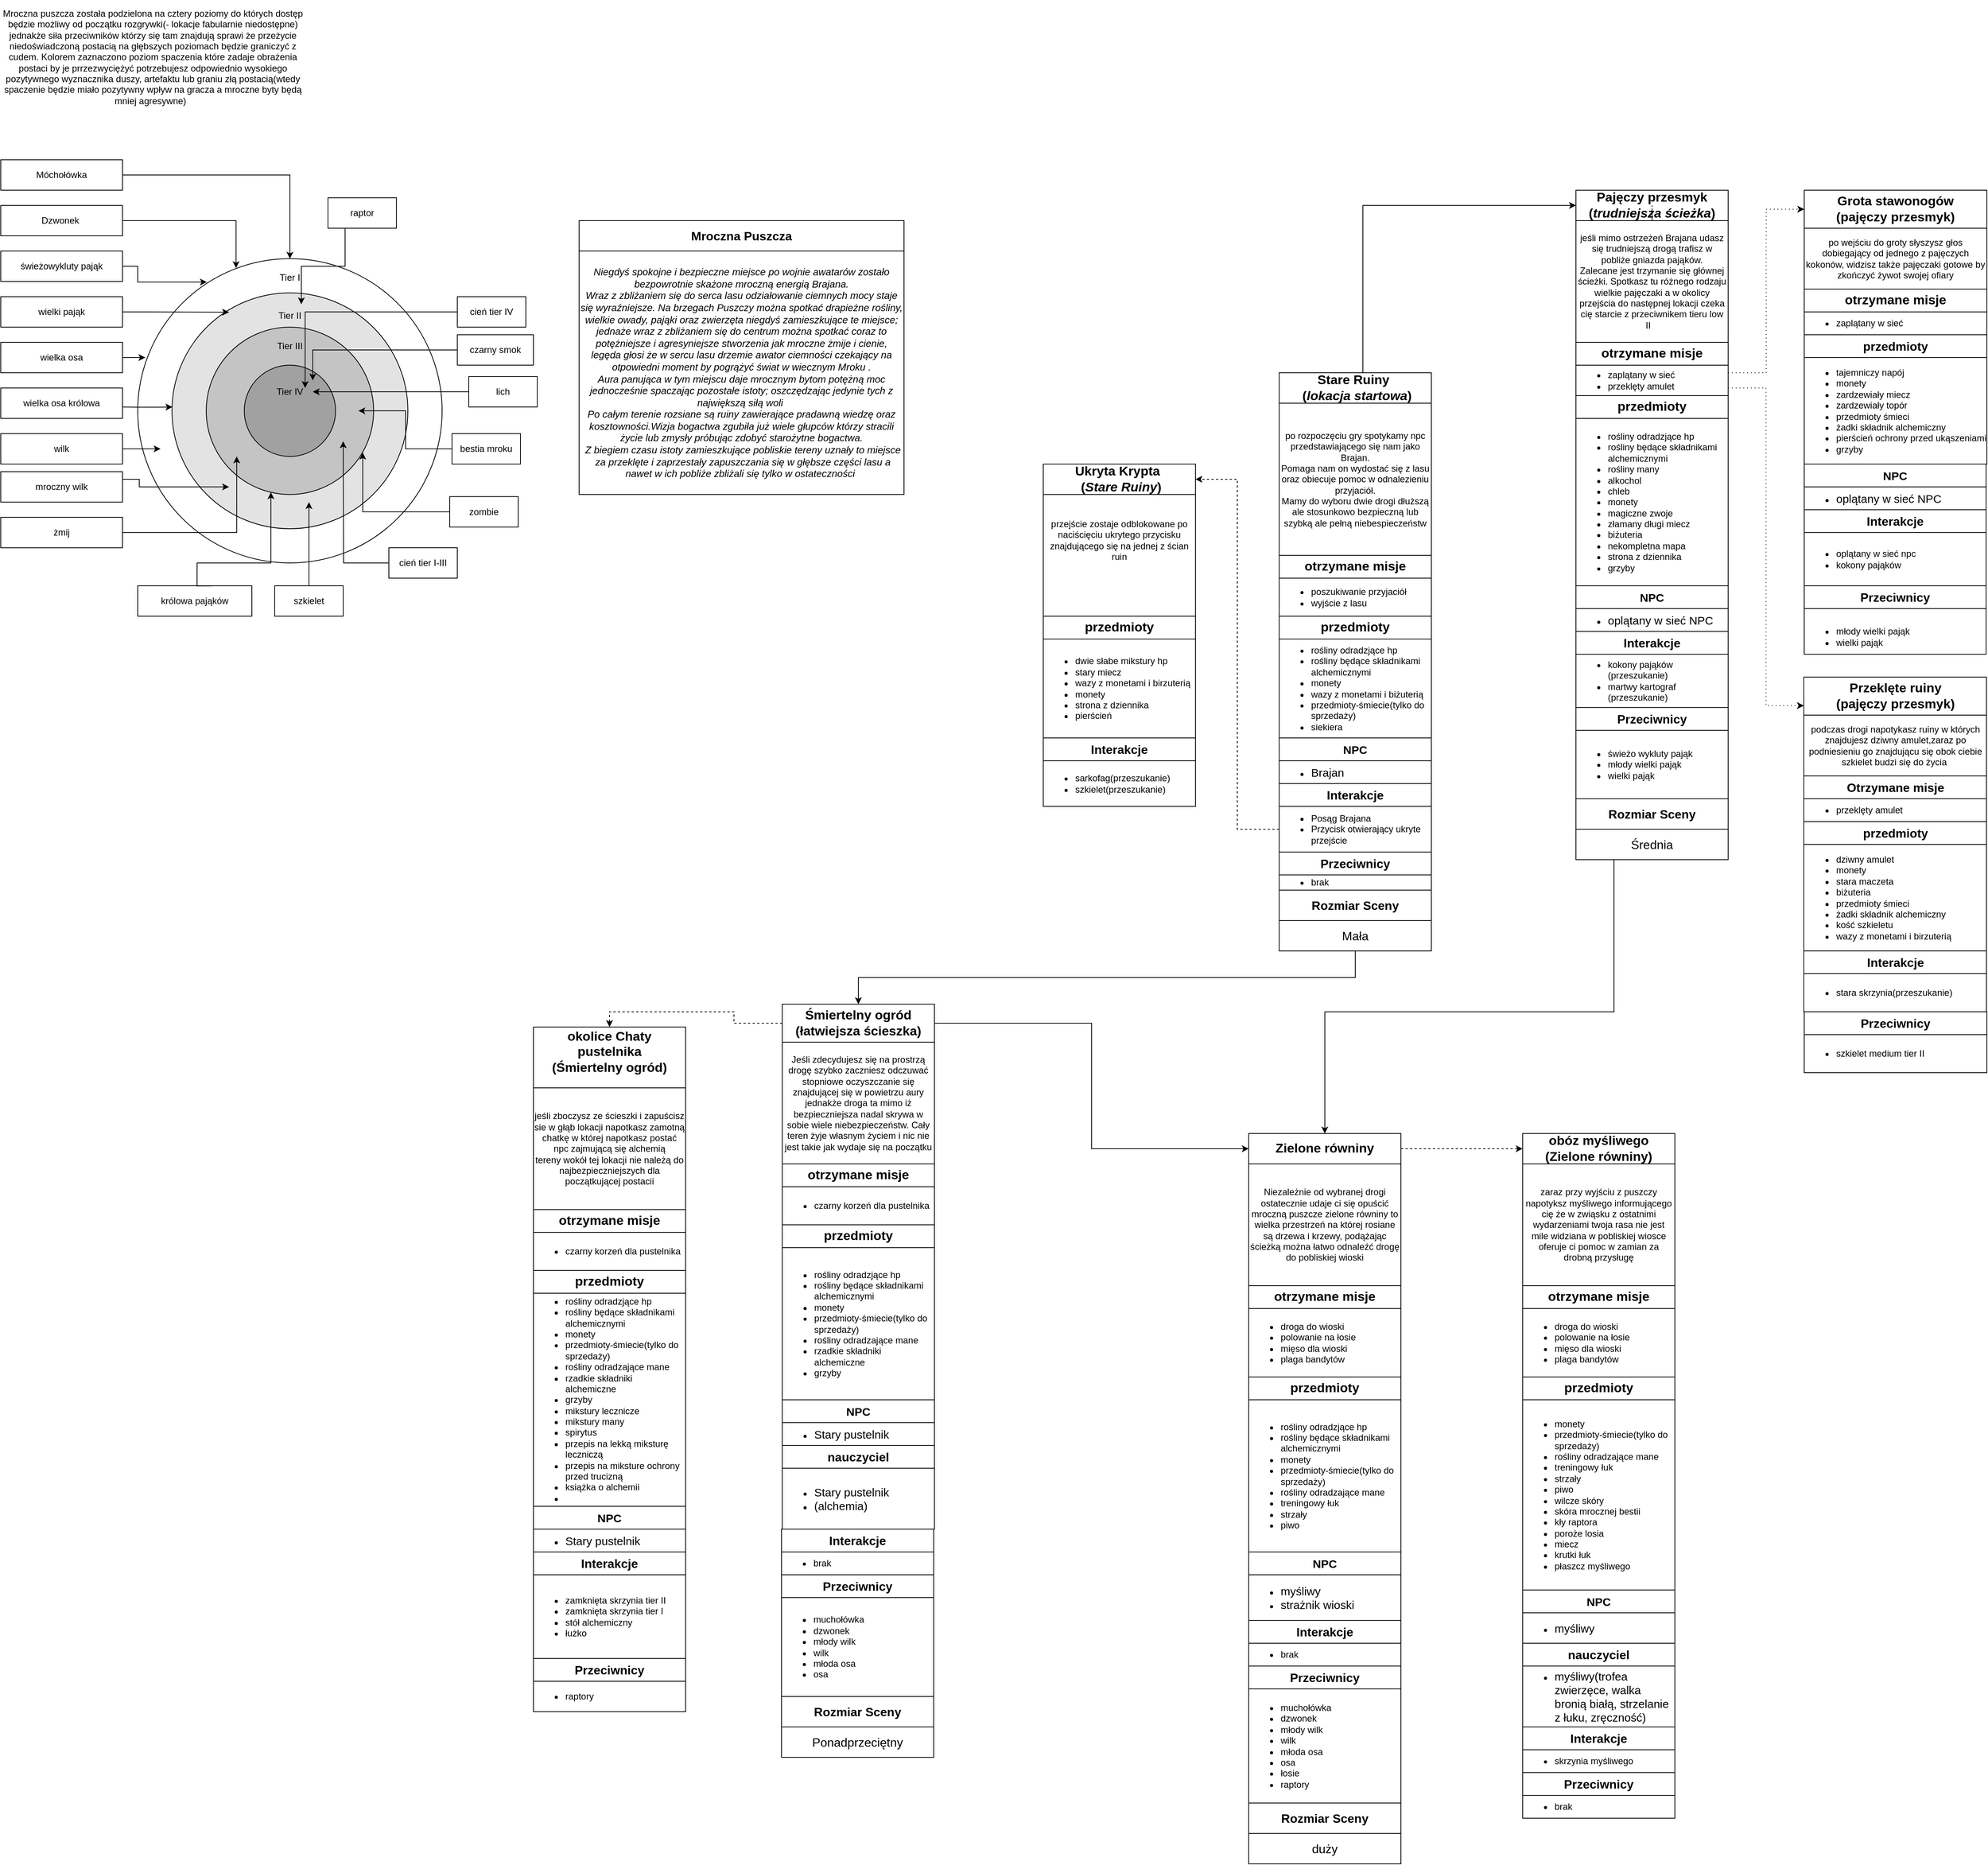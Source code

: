 <mxfile version="15.4.0" type="device"><diagram id="wtForFmU6HOIpfa2wHTG" name="Strona-1"><mxGraphModel dx="2678" dy="1761" grid="1" gridSize="10" guides="1" tooltips="1" connect="1" arrows="1" fold="1" page="1" pageScale="1" pageWidth="827" pageHeight="1169" math="0" shadow="0"><root><mxCell id="0"/><mxCell id="1" parent="0"/><mxCell id="1Y2yv9ZpPhpfIOSFCUQ5-1" value="po rozpoczęciu gry spotykamy npc przedstawiającego się nam jako Brajan.&lt;br&gt;Pomaga nam on wydostać się z lasu oraz obiecuje pomoc w odnalezieniu przyjaciół.&lt;br&gt;Mamy do wyboru dwie drogi dłuższą ale stosunkowo bezpieczną lub szybką ale pełną niebespieczeństw" style="whiteSpace=wrap;html=1;aspect=fixed;" parent="1" vertex="1"><mxGeometry x="240" y="160" width="200" height="200" as="geometry"/></mxCell><mxCell id="Aq0VnFQmvSJpx5lsTEI1-17" style="edgeStyle=orthogonalEdgeStyle;rounded=0;orthogonalLoop=1;jettySize=auto;html=1;exitX=1;exitY=0;exitDx=0;exitDy=0;entryX=0;entryY=0.5;entryDx=0;entryDy=0;" parent="1" source="1Y2yv9ZpPhpfIOSFCUQ5-5" target="Aq0VnFQmvSJpx5lsTEI1-1" edge="1"><mxGeometry relative="1" as="geometry"><Array as="points"><mxPoint x="350" y="120"/><mxPoint x="350" y="-100"/></Array></mxGeometry></mxCell><mxCell id="1Y2yv9ZpPhpfIOSFCUQ5-5" value="&lt;font style=&quot;font-size: 17px&quot;&gt;&lt;b&gt;&amp;nbsp;&lt;span style=&quot;white-space: pre&quot;&gt;&#9;&lt;/span&gt;Stare Ruiny&amp;nbsp; &amp;nbsp; &amp;nbsp; &amp;nbsp; &amp;nbsp; &amp;nbsp;(&lt;i&gt;lokacja startowa&lt;/i&gt;)&lt;/b&gt;&lt;/font&gt;" style="rounded=0;whiteSpace=wrap;html=1;" parent="1" vertex="1"><mxGeometry x="240" y="120" width="200" height="40" as="geometry"/></mxCell><mxCell id="1Y2yv9ZpPhpfIOSFCUQ5-7" value="&lt;font style=&quot;font-size: 17px&quot;&gt;&lt;b&gt;otrzymane misje&lt;/b&gt;&lt;/font&gt;" style="rounded=0;whiteSpace=wrap;html=1;" parent="1" vertex="1"><mxGeometry x="240" y="360" width="200" height="30" as="geometry"/></mxCell><mxCell id="1Y2yv9ZpPhpfIOSFCUQ5-8" value="&lt;ul&gt;&lt;li&gt;poszukiwanie przyjaciół&lt;/li&gt;&lt;li&gt;wyjście z lasu&lt;/li&gt;&lt;/ul&gt;" style="rounded=0;whiteSpace=wrap;html=1;align=left;" parent="1" vertex="1"><mxGeometry x="240" y="390" width="200" height="50" as="geometry"/></mxCell><mxCell id="1Y2yv9ZpPhpfIOSFCUQ5-10" value="&lt;b&gt;&lt;font style=&quot;font-size: 17px&quot;&gt;przedmioty&lt;/font&gt;&lt;/b&gt;" style="rounded=0;whiteSpace=wrap;html=1;" parent="1" vertex="1"><mxGeometry x="240" y="440" width="200" height="30" as="geometry"/></mxCell><mxCell id="1Y2yv9ZpPhpfIOSFCUQ5-11" value="&lt;ul&gt;&lt;li&gt;rośliny odradzjące hp&lt;/li&gt;&lt;li&gt;rośliny będące składnikami alchemicznymi&lt;/li&gt;&lt;li&gt;monety&lt;/li&gt;&lt;li&gt;wazy z monetami i biżuterią&lt;/li&gt;&lt;li&gt;przedmioty-śmiecie(tylko do sprzedaży)&lt;/li&gt;&lt;li&gt;siekiera&lt;/li&gt;&lt;/ul&gt;" style="rounded=0;whiteSpace=wrap;html=1;align=left;" parent="1" vertex="1"><mxGeometry x="240" y="470" width="200" height="130" as="geometry"/></mxCell><mxCell id="1Y2yv9ZpPhpfIOSFCUQ5-12" value="&lt;b&gt;&lt;font style=&quot;font-size: 15px&quot;&gt;NPC&lt;/font&gt;&lt;/b&gt;" style="rounded=0;whiteSpace=wrap;html=1;" parent="1" vertex="1"><mxGeometry x="240" y="600" width="200" height="30" as="geometry"/></mxCell><mxCell id="1Y2yv9ZpPhpfIOSFCUQ5-13" value="&lt;ul&gt;&lt;li&gt;&lt;font style=&quot;font-size: 15px&quot;&gt;Brajan&lt;/font&gt;&lt;/li&gt;&lt;/ul&gt;" style="rounded=0;whiteSpace=wrap;html=1;align=left;" parent="1" vertex="1"><mxGeometry x="240" y="630" width="200" height="30" as="geometry"/></mxCell><mxCell id="1Y2yv9ZpPhpfIOSFCUQ5-14" value="&lt;font style=&quot;font-size: 16px&quot;&gt;&lt;b&gt;Interakcje&lt;/b&gt;&lt;/font&gt;" style="rounded=0;whiteSpace=wrap;html=1;" parent="1" vertex="1"><mxGeometry x="240" y="660" width="200" height="30" as="geometry"/></mxCell><mxCell id="1Y2yv9ZpPhpfIOSFCUQ5-31" style="edgeStyle=orthogonalEdgeStyle;rounded=0;orthogonalLoop=1;jettySize=auto;html=1;exitX=0;exitY=0.5;exitDx=0;exitDy=0;entryX=1;entryY=0.5;entryDx=0;entryDy=0;dashed=1;" parent="1" source="1Y2yv9ZpPhpfIOSFCUQ5-15" target="1Y2yv9ZpPhpfIOSFCUQ5-19" edge="1"><mxGeometry relative="1" as="geometry"/></mxCell><mxCell id="1Y2yv9ZpPhpfIOSFCUQ5-15" value="&lt;ul&gt;&lt;li&gt;Posąg Brajana&lt;/li&gt;&lt;li&gt;Przycisk otwierający ukryte przejście&lt;/li&gt;&lt;/ul&gt;" style="rounded=0;whiteSpace=wrap;html=1;align=left;" parent="1" vertex="1"><mxGeometry x="240" y="690" width="200" height="60" as="geometry"/></mxCell><mxCell id="1Y2yv9ZpPhpfIOSFCUQ5-16" value="&lt;font style=&quot;font-size: 16px&quot;&gt;&lt;b&gt;Przeciwnicy&lt;/b&gt;&lt;/font&gt;" style="rounded=0;whiteSpace=wrap;html=1;" parent="1" vertex="1"><mxGeometry x="240" y="750" width="200" height="30" as="geometry"/></mxCell><mxCell id="1Y2yv9ZpPhpfIOSFCUQ5-17" value="&lt;ul&gt;&lt;li&gt;brak&lt;/li&gt;&lt;/ul&gt;" style="rounded=0;whiteSpace=wrap;html=1;align=left;" parent="1" vertex="1"><mxGeometry x="240" y="780" width="200" height="20" as="geometry"/></mxCell><mxCell id="1Y2yv9ZpPhpfIOSFCUQ5-18" value="przejście zostaje odblokowane po naciścięciu ukrytego przycisku znajdującego się na jednej z ścian ruin" style="whiteSpace=wrap;html=1;aspect=fixed;" parent="1" vertex="1"><mxGeometry x="-70" y="240" width="200" height="200" as="geometry"/></mxCell><mxCell id="1Y2yv9ZpPhpfIOSFCUQ5-19" value="&lt;font style=&quot;font-size: 17px&quot;&gt;&lt;b&gt;&amp;nbsp;&lt;span style=&quot;white-space: pre&quot;&gt;&#9;&lt;/span&gt;Ukryta Krypta&amp;nbsp; &amp;nbsp; &amp;nbsp; &amp;nbsp; &amp;nbsp; &amp;nbsp;(&lt;i&gt;Stare Ruiny&lt;/i&gt;)&lt;/b&gt;&lt;/font&gt;" style="rounded=0;whiteSpace=wrap;html=1;" parent="1" vertex="1"><mxGeometry x="-70" y="240" width="200" height="40" as="geometry"/></mxCell><mxCell id="1Y2yv9ZpPhpfIOSFCUQ5-22" value="&lt;b&gt;&lt;font style=&quot;font-size: 17px&quot;&gt;przedmioty&lt;/font&gt;&lt;/b&gt;" style="rounded=0;whiteSpace=wrap;html=1;" parent="1" vertex="1"><mxGeometry x="-70" y="440" width="200" height="30" as="geometry"/></mxCell><mxCell id="1Y2yv9ZpPhpfIOSFCUQ5-23" value="&lt;ul&gt;&lt;li&gt;dwie słabe mikstury hp&lt;/li&gt;&lt;li&gt;stary miecz&lt;/li&gt;&lt;li&gt;wazy z monetami i birzuterią&lt;/li&gt;&lt;li&gt;monety&lt;/li&gt;&lt;li&gt;strona z dziennika&amp;nbsp;&lt;/li&gt;&lt;li&gt;pierścień&lt;/li&gt;&lt;/ul&gt;" style="rounded=0;whiteSpace=wrap;html=1;align=left;" parent="1" vertex="1"><mxGeometry x="-70" y="470" width="200" height="130" as="geometry"/></mxCell><mxCell id="1Y2yv9ZpPhpfIOSFCUQ5-26" value="&lt;font style=&quot;font-size: 16px&quot;&gt;&lt;b&gt;Interakcje&lt;/b&gt;&lt;/font&gt;" style="rounded=0;whiteSpace=wrap;html=1;" parent="1" vertex="1"><mxGeometry x="-70" y="600" width="200" height="30" as="geometry"/></mxCell><mxCell id="1Y2yv9ZpPhpfIOSFCUQ5-27" value="&lt;ul&gt;&lt;li&gt;sarkofag(przeszukanie)&lt;/li&gt;&lt;li&gt;szkielet(przeszukanie)&lt;/li&gt;&lt;/ul&gt;" style="rounded=0;whiteSpace=wrap;html=1;align=left;" parent="1" vertex="1"><mxGeometry x="-70" y="630" width="200" height="60" as="geometry"/></mxCell><mxCell id="2x-Cs0MG2NEyUkOIcKK5-1" value="&lt;font style=&quot;font-size: 16px&quot;&gt;&lt;b&gt;Mroczna Puszcza&lt;/b&gt;&lt;/font&gt;" style="rounded=0;whiteSpace=wrap;html=1;" parent="1" vertex="1"><mxGeometry x="-680" y="-80" width="427" height="40" as="geometry"/></mxCell><mxCell id="2x-Cs0MG2NEyUkOIcKK5-2" value="&lt;i style=&quot;font-size: 13px&quot;&gt;Niegdyś spokojne i bezpieczne miejsce po wojnie awatarów zostało bezpowrotnie skażone mroczną energią Brajana.&lt;br&gt;Wraz z zbliżaniem się do serca lasu odziałowanie ciemnych mocy staje się wyraźniejsze. Na brzegach Puszczy można spotkać drapieżne rośliny, wielkie owady, pająki oraz zwierzęta niegdyś zamieszkujące te miejsce; jednaże wraz z zbliżaniem się do centrum można spotkać coraz to potężniejsze i agresyniejsze stworzenia jak mroczne żmije i cienie, legęda głosi że w sercu lasu drzemie awator ciemności czekający na otpowiedni moment by pogrążyć świat w wiecznym Mroku .&lt;br&gt;Aura panująca w tym miejscu daje mrocznym bytom potężną moc jednocześnie spaczając pozostałe istoty; oszczędzając jedynie tych z największą siłą woli&amp;nbsp;&lt;br&gt;Po całym terenie rozsiane są ruiny zawierające pradawną wiedzę oraz kosztowności.Wizja bogactwa zgubiła już wiele głupców którzy stracili życie lub zmysły próbując zdobyć starożytne bogactwa.&lt;br&gt;&amp;nbsp;Z biegiem czasu istoty zamieszkujące pobliskie tereny uznały to miejsce&lt;br&gt;&amp;nbsp;za przeklęte i zaprzestały zapuszczania się w głębsze części lasu a nawet w ich pobliże zbliżali się tylko w ostateczności&amp;nbsp;&lt;/i&gt;" style="rounded=0;whiteSpace=wrap;html=1;" parent="1" vertex="1"><mxGeometry x="-680" y="-40" width="427" height="320" as="geometry"/></mxCell><mxCell id="2x-Cs0MG2NEyUkOIcKK5-3" value="" style="ellipse;whiteSpace=wrap;html=1;aspect=fixed;" parent="1" vertex="1"><mxGeometry x="-1260" y="-30" width="400" height="400" as="geometry"/></mxCell><mxCell id="2x-Cs0MG2NEyUkOIcKK5-4" value="Tier I" style="text;html=1;strokeColor=none;fillColor=none;align=center;verticalAlign=middle;whiteSpace=wrap;rounded=0;" parent="1" vertex="1"><mxGeometry x="-1090" y="-20" width="60" height="30" as="geometry"/></mxCell><mxCell id="2x-Cs0MG2NEyUkOIcKK5-5" value="" style="ellipse;whiteSpace=wrap;html=1;aspect=fixed;fillColor=#E3E3E3;" parent="1" vertex="1"><mxGeometry x="-1215" y="15" width="310" height="310" as="geometry"/></mxCell><mxCell id="2x-Cs0MG2NEyUkOIcKK5-6" value="" style="ellipse;whiteSpace=wrap;html=1;aspect=fixed;fillColor=#C4C4C4;" parent="1" vertex="1"><mxGeometry x="-1170" y="60" width="220" height="220" as="geometry"/></mxCell><mxCell id="2x-Cs0MG2NEyUkOIcKK5-7" value="" style="ellipse;whiteSpace=wrap;html=1;aspect=fixed;fillColor=#A1A1A1;" parent="1" vertex="1"><mxGeometry x="-1120" y="110" width="120" height="120" as="geometry"/></mxCell><mxCell id="2x-Cs0MG2NEyUkOIcKK5-8" value="Tier II" style="text;html=1;strokeColor=none;fillColor=none;align=center;verticalAlign=middle;whiteSpace=wrap;rounded=0;" parent="1" vertex="1"><mxGeometry x="-1090" y="30" width="60" height="30" as="geometry"/></mxCell><mxCell id="2x-Cs0MG2NEyUkOIcKK5-9" value="Tier III" style="text;html=1;strokeColor=none;fillColor=none;align=center;verticalAlign=middle;whiteSpace=wrap;rounded=0;" parent="1" vertex="1"><mxGeometry x="-1090" y="70" width="60" height="30" as="geometry"/></mxCell><mxCell id="2x-Cs0MG2NEyUkOIcKK5-10" value="Tier IV" style="text;html=1;strokeColor=none;fillColor=none;align=center;verticalAlign=middle;whiteSpace=wrap;rounded=0;" parent="1" vertex="1"><mxGeometry x="-1090" y="130" width="60" height="30" as="geometry"/></mxCell><mxCell id="2x-Cs0MG2NEyUkOIcKK5-21" style="edgeStyle=orthogonalEdgeStyle;rounded=0;orthogonalLoop=1;jettySize=auto;html=1;exitX=1;exitY=0.5;exitDx=0;exitDy=0;entryX=0.5;entryY=0;entryDx=0;entryDy=0;" parent="1" source="2x-Cs0MG2NEyUkOIcKK5-12" target="2x-Cs0MG2NEyUkOIcKK5-3" edge="1"><mxGeometry relative="1" as="geometry"/></mxCell><mxCell id="2x-Cs0MG2NEyUkOIcKK5-12" value="Móchołówka" style="rounded=0;whiteSpace=wrap;html=1;" parent="1" vertex="1"><mxGeometry x="-1440" y="-160" width="160" height="40" as="geometry"/></mxCell><mxCell id="2x-Cs0MG2NEyUkOIcKK5-22" style="edgeStyle=orthogonalEdgeStyle;rounded=0;orthogonalLoop=1;jettySize=auto;html=1;exitX=1;exitY=0.5;exitDx=0;exitDy=0;entryX=0.323;entryY=0.031;entryDx=0;entryDy=0;entryPerimeter=0;" parent="1" source="2x-Cs0MG2NEyUkOIcKK5-13" target="2x-Cs0MG2NEyUkOIcKK5-3" edge="1"><mxGeometry relative="1" as="geometry"/></mxCell><mxCell id="2x-Cs0MG2NEyUkOIcKK5-13" value="Dzwonek&amp;nbsp;" style="rounded=0;whiteSpace=wrap;html=1;" parent="1" vertex="1"><mxGeometry x="-1440" y="-100" width="160" height="40" as="geometry"/></mxCell><mxCell id="2x-Cs0MG2NEyUkOIcKK5-23" style="edgeStyle=orthogonalEdgeStyle;rounded=0;orthogonalLoop=1;jettySize=auto;html=1;exitX=1;exitY=0.5;exitDx=0;exitDy=0;entryX=0.227;entryY=0.077;entryDx=0;entryDy=0;entryPerimeter=0;" parent="1" source="2x-Cs0MG2NEyUkOIcKK5-14" target="2x-Cs0MG2NEyUkOIcKK5-3" edge="1"><mxGeometry relative="1" as="geometry"/></mxCell><mxCell id="2x-Cs0MG2NEyUkOIcKK5-14" value="świeżowykluty pająk" style="rounded=0;whiteSpace=wrap;html=1;" parent="1" vertex="1"><mxGeometry x="-1440" y="-40" width="160" height="40" as="geometry"/></mxCell><mxCell id="2x-Cs0MG2NEyUkOIcKK5-25" style="edgeStyle=orthogonalEdgeStyle;rounded=0;orthogonalLoop=1;jettySize=auto;html=1;exitX=1;exitY=0.5;exitDx=0;exitDy=0;entryX=0.242;entryY=0.082;entryDx=0;entryDy=0;entryPerimeter=0;" parent="1" source="2x-Cs0MG2NEyUkOIcKK5-15" target="2x-Cs0MG2NEyUkOIcKK5-5" edge="1"><mxGeometry relative="1" as="geometry"/></mxCell><mxCell id="2x-Cs0MG2NEyUkOIcKK5-15" value="wielki pająk" style="rounded=0;whiteSpace=wrap;html=1;" parent="1" vertex="1"><mxGeometry x="-1440" y="20" width="160" height="40" as="geometry"/></mxCell><mxCell id="2x-Cs0MG2NEyUkOIcKK5-26" style="edgeStyle=orthogonalEdgeStyle;rounded=0;orthogonalLoop=1;jettySize=auto;html=1;exitX=1;exitY=0.5;exitDx=0;exitDy=0;entryX=0.025;entryY=0.326;entryDx=0;entryDy=0;entryPerimeter=0;" parent="1" source="2x-Cs0MG2NEyUkOIcKK5-16" target="2x-Cs0MG2NEyUkOIcKK5-3" edge="1"><mxGeometry relative="1" as="geometry"/></mxCell><mxCell id="2x-Cs0MG2NEyUkOIcKK5-16" value="wielka osa" style="rounded=0;whiteSpace=wrap;html=1;" parent="1" vertex="1"><mxGeometry x="-1440" y="80" width="160" height="40" as="geometry"/></mxCell><mxCell id="2x-Cs0MG2NEyUkOIcKK5-17" value="wielka osa królowa" style="rounded=0;whiteSpace=wrap;html=1;" parent="1" vertex="1"><mxGeometry x="-1440" y="140" width="160" height="40" as="geometry"/></mxCell><mxCell id="2x-Cs0MG2NEyUkOIcKK5-30" style="edgeStyle=orthogonalEdgeStyle;rounded=0;orthogonalLoop=1;jettySize=auto;html=1;entryX=0.075;entryY=0.625;entryDx=0;entryDy=0;entryPerimeter=0;" parent="1" source="2x-Cs0MG2NEyUkOIcKK5-18" target="2x-Cs0MG2NEyUkOIcKK5-3" edge="1"><mxGeometry relative="1" as="geometry"/></mxCell><mxCell id="2x-Cs0MG2NEyUkOIcKK5-18" value="wilk" style="rounded=0;whiteSpace=wrap;html=1;" parent="1" vertex="1"><mxGeometry x="-1440" y="200" width="160" height="40" as="geometry"/></mxCell><mxCell id="2x-Cs0MG2NEyUkOIcKK5-31" style="edgeStyle=orthogonalEdgeStyle;rounded=0;orthogonalLoop=1;jettySize=auto;html=1;" parent="1" source="2x-Cs0MG2NEyUkOIcKK5-19" edge="1"><mxGeometry relative="1" as="geometry"><mxPoint x="-1140" y="270" as="targetPoint"/><Array as="points"><mxPoint x="-1258" y="260"/><mxPoint x="-1258" y="270"/></Array></mxGeometry></mxCell><mxCell id="2x-Cs0MG2NEyUkOIcKK5-19" value="mroczny wilk" style="rounded=0;whiteSpace=wrap;html=1;" parent="1" vertex="1"><mxGeometry x="-1440" y="250" width="160" height="40" as="geometry"/></mxCell><mxCell id="2x-Cs0MG2NEyUkOIcKK5-32" style="edgeStyle=orthogonalEdgeStyle;rounded=0;orthogonalLoop=1;jettySize=auto;html=1;entryX=0.364;entryY=0.818;entryDx=0;entryDy=0;entryPerimeter=0;" parent="1" source="2x-Cs0MG2NEyUkOIcKK5-20" edge="1"><mxGeometry relative="1" as="geometry"><mxPoint x="-1129.92" y="230.0" as="targetPoint"/><Array as="points"><mxPoint x="-1130" y="330.04"/></Array></mxGeometry></mxCell><mxCell id="2x-Cs0MG2NEyUkOIcKK5-20" value="żmij" style="rounded=0;whiteSpace=wrap;html=1;" parent="1" vertex="1"><mxGeometry x="-1440" y="310.04" width="160" height="40" as="geometry"/></mxCell><mxCell id="2x-Cs0MG2NEyUkOIcKK5-29" value="" style="curved=1;endArrow=classic;html=1;rounded=0;edgeStyle=orthogonalEdgeStyle;entryX=0.002;entryY=0.484;entryDx=0;entryDy=0;entryPerimeter=0;" parent="1" target="2x-Cs0MG2NEyUkOIcKK5-5" edge="1"><mxGeometry width="50" height="50" relative="1" as="geometry"><mxPoint x="-1280" y="165" as="sourcePoint"/><mxPoint x="-1220" y="165" as="targetPoint"/><Array as="points"/></mxGeometry></mxCell><mxCell id="2x-Cs0MG2NEyUkOIcKK5-33" value="Mroczna puszcza została podzielona na cztery poziomy do których dostęp będzie możliwy od początku rozgrywki(- lokacje fabularnie niedostępne) jednakże siła przeciwników którzy się tam znajdują sprawi że przeżycie niedoświadczoną postacią na głębszych poziomach będzie graniczyć z cudem. Kolorem zaznaczono poziom spaczenia które zadaje obrażenia postaci by je prrzezwyciężyć potrzebujesz odpowiednio wysokiego pozytywnego wyznacznika duszy, artefaktu lub graniu złą postacią(wtedy spaczenie będzie miało pozytywny wpływ na gracza a mroczne byty będą mniej agresywne)&amp;nbsp;&amp;nbsp;" style="text;html=1;strokeColor=none;fillColor=none;align=center;verticalAlign=middle;whiteSpace=wrap;rounded=0;" parent="1" vertex="1"><mxGeometry x="-1440" y="-370" width="400" height="150" as="geometry"/></mxCell><mxCell id="2x-Cs0MG2NEyUkOIcKK5-34" value="królowa pająków" style="rounded=0;whiteSpace=wrap;html=1;" parent="1" vertex="1"><mxGeometry x="-1260" y="400" width="150" height="40" as="geometry"/></mxCell><mxCell id="2x-Cs0MG2NEyUkOIcKK5-40" value="" style="endArrow=classic;html=1;rounded=0;edgeStyle=orthogonalEdgeStyle;exitX=0.653;exitY=0.004;exitDx=0;exitDy=0;exitPerimeter=0;" parent="1" source="2x-Cs0MG2NEyUkOIcKK5-34" target="2x-Cs0MG2NEyUkOIcKK5-6" edge="1"><mxGeometry width="50" height="50" relative="1" as="geometry"><mxPoint x="-1135" y="340" as="sourcePoint"/><mxPoint x="-1085" y="290" as="targetPoint"/><Array as="points"><mxPoint x="-1182" y="370"/><mxPoint x="-1085" y="370"/></Array></mxGeometry></mxCell><mxCell id="2x-Cs0MG2NEyUkOIcKK5-42" style="edgeStyle=orthogonalEdgeStyle;rounded=0;orthogonalLoop=1;jettySize=auto;html=1;" parent="1" source="2x-Cs0MG2NEyUkOIcKK5-41" edge="1"><mxGeometry relative="1" as="geometry"><mxPoint x="-1035" y="290" as="targetPoint"/><Array as="points"><mxPoint x="-1035" y="310"/><mxPoint x="-1035" y="310"/></Array></mxGeometry></mxCell><mxCell id="2x-Cs0MG2NEyUkOIcKK5-41" value="szkielet" style="rounded=0;whiteSpace=wrap;html=1;" parent="1" vertex="1"><mxGeometry x="-1080" y="400" width="90" height="40" as="geometry"/></mxCell><mxCell id="2x-Cs0MG2NEyUkOIcKK5-48" style="edgeStyle=orthogonalEdgeStyle;rounded=0;orthogonalLoop=1;jettySize=auto;html=1;entryX=0.935;entryY=0.75;entryDx=0;entryDy=0;entryPerimeter=0;" parent="1" source="2x-Cs0MG2NEyUkOIcKK5-44" target="2x-Cs0MG2NEyUkOIcKK5-6" edge="1"><mxGeometry relative="1" as="geometry"/></mxCell><mxCell id="2x-Cs0MG2NEyUkOIcKK5-44" value="zombie" style="rounded=0;whiteSpace=wrap;html=1;" parent="1" vertex="1"><mxGeometry x="-850" y="282.77" width="90" height="40" as="geometry"/></mxCell><mxCell id="2x-Cs0MG2NEyUkOIcKK5-47" style="edgeStyle=orthogonalEdgeStyle;rounded=0;orthogonalLoop=1;jettySize=auto;html=1;" parent="1" source="2x-Cs0MG2NEyUkOIcKK5-46" edge="1"><mxGeometry relative="1" as="geometry"><mxPoint x="-990" y="210" as="targetPoint"/></mxGeometry></mxCell><mxCell id="2x-Cs0MG2NEyUkOIcKK5-46" value="cień tier I-III" style="rounded=0;whiteSpace=wrap;html=1;" parent="1" vertex="1"><mxGeometry x="-930" y="350" width="90" height="40" as="geometry"/></mxCell><mxCell id="2x-Cs0MG2NEyUkOIcKK5-50" style="edgeStyle=orthogonalEdgeStyle;rounded=0;orthogonalLoop=1;jettySize=auto;html=1;" parent="1" source="2x-Cs0MG2NEyUkOIcKK5-49" edge="1"><mxGeometry relative="1" as="geometry"><mxPoint x="-970.0" y="170.034" as="targetPoint"/><Array as="points"><mxPoint x="-908" y="220"/><mxPoint x="-908" y="170"/></Array></mxGeometry></mxCell><mxCell id="2x-Cs0MG2NEyUkOIcKK5-49" value="bestia mroku" style="rounded=0;whiteSpace=wrap;html=1;" parent="1" vertex="1"><mxGeometry x="-847" y="200" width="90" height="40" as="geometry"/></mxCell><mxCell id="2x-Cs0MG2NEyUkOIcKK5-52" style="edgeStyle=orthogonalEdgeStyle;rounded=0;orthogonalLoop=1;jettySize=auto;html=1;" parent="1" source="2x-Cs0MG2NEyUkOIcKK5-51" target="2x-Cs0MG2NEyUkOIcKK5-10" edge="1"><mxGeometry relative="1" as="geometry"/></mxCell><mxCell id="2x-Cs0MG2NEyUkOIcKK5-51" value="lich" style="rounded=0;whiteSpace=wrap;html=1;" parent="1" vertex="1"><mxGeometry x="-825" y="125" width="90" height="40" as="geometry"/></mxCell><mxCell id="2x-Cs0MG2NEyUkOIcKK5-54" style="edgeStyle=orthogonalEdgeStyle;rounded=0;orthogonalLoop=1;jettySize=auto;html=1;entryX=1;entryY=0;entryDx=0;entryDy=0;" parent="1" source="2x-Cs0MG2NEyUkOIcKK5-53" target="2x-Cs0MG2NEyUkOIcKK5-10" edge="1"><mxGeometry relative="1" as="geometry"/></mxCell><mxCell id="2x-Cs0MG2NEyUkOIcKK5-53" value="czarny smok" style="rounded=0;whiteSpace=wrap;html=1;" parent="1" vertex="1"><mxGeometry x="-840" y="70" width="100" height="40" as="geometry"/></mxCell><mxCell id="2x-Cs0MG2NEyUkOIcKK5-56" style="edgeStyle=orthogonalEdgeStyle;rounded=0;orthogonalLoop=1;jettySize=auto;html=1;entryX=0.833;entryY=0.333;entryDx=0;entryDy=0;entryPerimeter=0;" parent="1" source="2x-Cs0MG2NEyUkOIcKK5-55" target="2x-Cs0MG2NEyUkOIcKK5-10" edge="1"><mxGeometry relative="1" as="geometry"><Array as="points"><mxPoint x="-1040" y="40"/></Array></mxGeometry></mxCell><mxCell id="2x-Cs0MG2NEyUkOIcKK5-55" value="cień tier IV" style="rounded=0;whiteSpace=wrap;html=1;" parent="1" vertex="1"><mxGeometry x="-840" y="20" width="90" height="40" as="geometry"/></mxCell><mxCell id="2x-Cs0MG2NEyUkOIcKK5-58" style="edgeStyle=orthogonalEdgeStyle;rounded=0;orthogonalLoop=1;jettySize=auto;html=1;exitX=0.25;exitY=1;exitDx=0;exitDy=0;entryX=0.75;entryY=0;entryDx=0;entryDy=0;" parent="1" source="2x-Cs0MG2NEyUkOIcKK5-57" target="2x-Cs0MG2NEyUkOIcKK5-8" edge="1"><mxGeometry relative="1" as="geometry"/></mxCell><mxCell id="2x-Cs0MG2NEyUkOIcKK5-57" value="raptor" style="rounded=0;whiteSpace=wrap;html=1;" parent="1" vertex="1"><mxGeometry x="-1010" y="-110" width="90" height="40" as="geometry"/></mxCell><mxCell id="Aq0VnFQmvSJpx5lsTEI1-1" value="&lt;div&gt;&lt;b style=&quot;font-size: 17px&quot;&gt;Pajęczy przesmyk&lt;/b&gt;&lt;/div&gt;&lt;font style=&quot;font-size: 17px&quot;&gt;&lt;div&gt;&lt;b&gt;(&lt;i&gt;trudniejsza ścieżka&lt;/i&gt;)&lt;/b&gt;&lt;/div&gt;&lt;/font&gt;" style="rounded=0;whiteSpace=wrap;html=1;align=center;" parent="1" vertex="1"><mxGeometry x="630" y="-119.96" width="200" height="40" as="geometry"/></mxCell><mxCell id="Aq0VnFQmvSJpx5lsTEI1-81" value="" style="edgeStyle=orthogonalEdgeStyle;rounded=0;orthogonalLoop=1;jettySize=auto;html=1;dashed=1;" parent="1" source="Aq0VnFQmvSJpx5lsTEI1-2" target="Aq0VnFQmvSJpx5lsTEI1-1" edge="1"><mxGeometry relative="1" as="geometry"/></mxCell><mxCell id="Aq0VnFQmvSJpx5lsTEI1-2" value="jeśli mimo ostrzeżeń Brajana udasz się trudniejszą drogą trafisz w pobliże gniazda pająków.&lt;br&gt;Zalecane jest trzymanie się głównej ścieżki. Spotkasz tu różnego rodzaju wielkie pajęczaki a w okolicy przejścia do następnej lokacji czeka cię starcie z przeciwnikem tieru low II&amp;nbsp; &amp;nbsp;" style="rounded=0;whiteSpace=wrap;html=1;" parent="1" vertex="1"><mxGeometry x="630" y="-79.96" width="200" height="160" as="geometry"/></mxCell><mxCell id="Aq0VnFQmvSJpx5lsTEI1-3" value="&lt;b&gt;&lt;font style=&quot;font-size: 16px&quot;&gt;Rozmiar Sceny&lt;/font&gt;&lt;/b&gt;" style="rounded=0;whiteSpace=wrap;html=1;" parent="1" vertex="1"><mxGeometry x="240" y="800" width="200" height="40" as="geometry"/></mxCell><mxCell id="Aq0VnFQmvSJpx5lsTEI1-62" style="edgeStyle=orthogonalEdgeStyle;rounded=0;orthogonalLoop=1;jettySize=auto;html=1;exitX=0.5;exitY=1;exitDx=0;exitDy=0;entryX=0.5;entryY=0;entryDx=0;entryDy=0;" parent="1" source="Aq0VnFQmvSJpx5lsTEI1-4" target="Aq0VnFQmvSJpx5lsTEI1-48" edge="1"><mxGeometry relative="1" as="geometry"/></mxCell><mxCell id="Aq0VnFQmvSJpx5lsTEI1-4" value="&lt;font style=&quot;font-size: 16px&quot;&gt;Mała&lt;/font&gt;" style="rounded=0;whiteSpace=wrap;html=1;" parent="1" vertex="1"><mxGeometry x="240" y="840" width="200" height="40" as="geometry"/></mxCell><mxCell id="Aq0VnFQmvSJpx5lsTEI1-45" style="edgeStyle=orthogonalEdgeStyle;rounded=0;orthogonalLoop=1;jettySize=auto;html=1;exitX=1;exitY=0.25;exitDx=0;exitDy=0;entryX=0;entryY=0.5;entryDx=0;entryDy=0;dashed=1;dashPattern=1 4;" parent="1" source="Aq0VnFQmvSJpx5lsTEI1-5" target="Aq0VnFQmvSJpx5lsTEI1-30" edge="1"><mxGeometry relative="1" as="geometry"/></mxCell><mxCell id="Aq0VnFQmvSJpx5lsTEI1-47" style="edgeStyle=orthogonalEdgeStyle;rounded=0;orthogonalLoop=1;jettySize=auto;html=1;exitX=1;exitY=0.75;exitDx=0;exitDy=0;entryX=0;entryY=0.75;entryDx=0;entryDy=0;dashed=1;dashPattern=1 4;" parent="1" source="Aq0VnFQmvSJpx5lsTEI1-5" target="Aq0VnFQmvSJpx5lsTEI1-18" edge="1"><mxGeometry relative="1" as="geometry"/></mxCell><mxCell id="Aq0VnFQmvSJpx5lsTEI1-5" value="&lt;ul&gt;&lt;li&gt;zaplątany w sieć&lt;/li&gt;&lt;li&gt;przeklęty amulet&lt;/li&gt;&lt;/ul&gt;" style="rounded=0;whiteSpace=wrap;html=1;align=left;" parent="1" vertex="1"><mxGeometry x="630" y="110.04" width="200" height="40" as="geometry"/></mxCell><mxCell id="Aq0VnFQmvSJpx5lsTEI1-6" value="&lt;font style=&quot;font-size: 17px&quot;&gt;&lt;b&gt;otrzymane misje&lt;/b&gt;&lt;/font&gt;" style="rounded=0;whiteSpace=wrap;html=1;" parent="1" vertex="1"><mxGeometry x="630" y="80.04" width="200" height="30" as="geometry"/></mxCell><mxCell id="Aq0VnFQmvSJpx5lsTEI1-7" value="&lt;b&gt;&lt;font style=&quot;font-size: 17px&quot;&gt;przedmioty&lt;/font&gt;&lt;/b&gt;" style="rounded=0;whiteSpace=wrap;html=1;" parent="1" vertex="1"><mxGeometry x="630" y="150.04" width="200" height="30" as="geometry"/></mxCell><mxCell id="Aq0VnFQmvSJpx5lsTEI1-8" value="&lt;ul&gt;&lt;li&gt;rośliny odradzjące hp&lt;/li&gt;&lt;li&gt;rośliny będące składnikami alchemicznymi&lt;/li&gt;&lt;li&gt;rośliny many&lt;/li&gt;&lt;li&gt;alkochol&lt;/li&gt;&lt;li&gt;chleb&lt;/li&gt;&lt;li&gt;monety&lt;/li&gt;&lt;li&gt;magiczne zwoje&lt;/li&gt;&lt;li&gt;złamany długi miecz&lt;/li&gt;&lt;li&gt;biżuteria&lt;/li&gt;&lt;li&gt;nekompletna mapa&amp;nbsp;&lt;/li&gt;&lt;li&gt;strona z dziennika&lt;/li&gt;&lt;li&gt;grzyby&lt;/li&gt;&lt;/ul&gt;" style="rounded=0;whiteSpace=wrap;html=1;align=left;" parent="1" vertex="1"><mxGeometry x="630" y="180.04" width="200" height="219.96" as="geometry"/></mxCell><mxCell id="Aq0VnFQmvSJpx5lsTEI1-9" value="&lt;b&gt;&lt;font style=&quot;font-size: 15px&quot;&gt;NPC&lt;/font&gt;&lt;/b&gt;" style="rounded=0;whiteSpace=wrap;html=1;" parent="1" vertex="1"><mxGeometry x="630" y="400" width="200" height="30" as="geometry"/></mxCell><mxCell id="Aq0VnFQmvSJpx5lsTEI1-10" value="&lt;ul&gt;&lt;li&gt;&lt;font style=&quot;font-size: 15px&quot;&gt;oplątany w sieć NPC&lt;/font&gt;&lt;/li&gt;&lt;/ul&gt;" style="rounded=0;whiteSpace=wrap;html=1;align=left;" parent="1" vertex="1"><mxGeometry x="630" y="430" width="200" height="30" as="geometry"/></mxCell><mxCell id="Aq0VnFQmvSJpx5lsTEI1-11" value="&lt;font style=&quot;font-size: 16px&quot;&gt;&lt;b&gt;Interakcje&lt;/b&gt;&lt;/font&gt;" style="rounded=0;whiteSpace=wrap;html=1;" parent="1" vertex="1"><mxGeometry x="630" y="460" width="200" height="30" as="geometry"/></mxCell><mxCell id="Aq0VnFQmvSJpx5lsTEI1-12" value="&lt;ul&gt;&lt;li&gt;kokony pająków (przeszukanie)&lt;/li&gt;&lt;li&gt;martwy kartograf (przeszukanie)&lt;/li&gt;&lt;/ul&gt;" style="rounded=0;whiteSpace=wrap;html=1;align=left;" parent="1" vertex="1"><mxGeometry x="630" y="490" width="200" height="70" as="geometry"/></mxCell><mxCell id="Aq0VnFQmvSJpx5lsTEI1-13" value="&lt;font style=&quot;font-size: 16px&quot;&gt;&lt;b&gt;Przeciwnicy&lt;/b&gt;&lt;/font&gt;" style="rounded=0;whiteSpace=wrap;html=1;" parent="1" vertex="1"><mxGeometry x="630" y="560" width="200" height="30" as="geometry"/></mxCell><mxCell id="Aq0VnFQmvSJpx5lsTEI1-14" value="&lt;ul&gt;&lt;li&gt;świeżo wykluty pająk&lt;/li&gt;&lt;li&gt;młody wielki pająk&lt;/li&gt;&lt;li&gt;wielki pająk&lt;/li&gt;&lt;/ul&gt;" style="rounded=0;whiteSpace=wrap;html=1;align=left;" parent="1" vertex="1"><mxGeometry x="630" y="590" width="200" height="90" as="geometry"/></mxCell><mxCell id="Aq0VnFQmvSJpx5lsTEI1-15" value="&lt;b&gt;&lt;font style=&quot;font-size: 16px&quot;&gt;Rozmiar Sceny&lt;/font&gt;&lt;/b&gt;" style="rounded=0;whiteSpace=wrap;html=1;" parent="1" vertex="1"><mxGeometry x="630" y="680" width="200" height="40" as="geometry"/></mxCell><mxCell id="Aq0VnFQmvSJpx5lsTEI1-109" style="edgeStyle=orthogonalEdgeStyle;rounded=0;orthogonalLoop=1;jettySize=auto;html=1;exitX=0.25;exitY=1;exitDx=0;exitDy=0;entryX=0.5;entryY=0;entryDx=0;entryDy=0;" parent="1" source="Aq0VnFQmvSJpx5lsTEI1-16" target="Aq0VnFQmvSJpx5lsTEI1-82" edge="1"><mxGeometry relative="1" as="geometry"><Array as="points"><mxPoint x="680" y="960"/><mxPoint x="300" y="960"/></Array></mxGeometry></mxCell><mxCell id="Aq0VnFQmvSJpx5lsTEI1-16" value="&lt;font style=&quot;font-size: 16px&quot;&gt;Średnia&lt;/font&gt;" style="rounded=0;whiteSpace=wrap;html=1;" parent="1" vertex="1"><mxGeometry x="630" y="720" width="200" height="40" as="geometry"/></mxCell><mxCell id="Aq0VnFQmvSJpx5lsTEI1-18" value="&lt;font size=&quot;1&quot;&gt;&lt;b style=&quot;font-size: 17px&quot;&gt;Przeklęte ruiny&lt;br&gt;(pajęczy przesmyk)&lt;br&gt;&lt;/b&gt;&lt;/font&gt;" style="rounded=0;whiteSpace=wrap;html=1;" parent="1" vertex="1"><mxGeometry x="929.5" y="520" width="240" height="50.04" as="geometry"/></mxCell><mxCell id="Aq0VnFQmvSJpx5lsTEI1-19" value="podczas drogi napotykasz ruiny w których znajdujesz dziwny amulet,zaraz po podniesieniu go znajdującu się obok ciebie szkielet budzi się do życia&amp;nbsp;" style="rounded=0;whiteSpace=wrap;html=1;" parent="1" vertex="1"><mxGeometry x="929.5" y="570.04" width="240" height="79.96" as="geometry"/></mxCell><mxCell id="Aq0VnFQmvSJpx5lsTEI1-20" value="&lt;font style=&quot;font-size: 16px&quot;&gt;&lt;b&gt;Otrzymane misje&lt;/b&gt;&lt;/font&gt;" style="rounded=0;whiteSpace=wrap;html=1;" parent="1" vertex="1"><mxGeometry x="929.5" y="649.96" width="240" height="30" as="geometry"/></mxCell><mxCell id="Aq0VnFQmvSJpx5lsTEI1-21" value="&lt;ul&gt;&lt;li&gt;przeklęty amulet&lt;/li&gt;&lt;/ul&gt;" style="rounded=0;whiteSpace=wrap;html=1;align=left;" parent="1" vertex="1"><mxGeometry x="929.5" y="679.96" width="240" height="30" as="geometry"/></mxCell><mxCell id="Aq0VnFQmvSJpx5lsTEI1-22" value="&lt;font style=&quot;font-size: 16px&quot;&gt;&lt;b&gt;przedmioty&lt;/b&gt;&lt;/font&gt;" style="rounded=0;whiteSpace=wrap;html=1;" parent="1" vertex="1"><mxGeometry x="929.5" y="709.96" width="240" height="30" as="geometry"/></mxCell><mxCell id="Aq0VnFQmvSJpx5lsTEI1-23" value="&lt;ul&gt;&lt;li&gt;&lt;font size=&quot;1&quot;&gt;&lt;span style=&quot;font-size: 12px&quot;&gt;dziwny amulet&lt;/span&gt;&lt;/font&gt;&lt;/li&gt;&lt;li&gt;&lt;font size=&quot;1&quot;&gt;&lt;span style=&quot;font-size: 12px&quot;&gt;monety&lt;/span&gt;&lt;/font&gt;&lt;/li&gt;&lt;li&gt;&lt;font size=&quot;1&quot;&gt;&lt;span style=&quot;font-size: 12px&quot;&gt;stara maczeta&lt;/span&gt;&lt;/font&gt;&lt;/li&gt;&lt;li&gt;&lt;font size=&quot;1&quot;&gt;&lt;span style=&quot;font-size: 12px&quot;&gt;biżuteria&lt;/span&gt;&lt;/font&gt;&lt;/li&gt;&lt;li&gt;&lt;font size=&quot;1&quot;&gt;&lt;span style=&quot;font-size: 12px&quot;&gt;przedmioty śmieci&lt;/span&gt;&lt;/font&gt;&lt;/li&gt;&lt;li&gt;&lt;font size=&quot;1&quot;&gt;&lt;span style=&quot;font-size: 12px&quot;&gt;żadki składnik alchemiczny&lt;/span&gt;&lt;/font&gt;&lt;/li&gt;&lt;li&gt;&lt;font size=&quot;1&quot;&gt;&lt;span style=&quot;font-size: 12px&quot;&gt;kość szkieletu&lt;/span&gt;&lt;/font&gt;&lt;/li&gt;&lt;li&gt;wazy z monetami i birzuterią&lt;/li&gt;&lt;/ul&gt;" style="rounded=0;whiteSpace=wrap;html=1;align=left;" parent="1" vertex="1"><mxGeometry x="929.5" y="739.96" width="240" height="140" as="geometry"/></mxCell><mxCell id="Aq0VnFQmvSJpx5lsTEI1-25" value="&lt;font style=&quot;font-size: 16px&quot;&gt;&lt;b&gt;Interakcje&lt;/b&gt;&lt;/font&gt;" style="rounded=0;whiteSpace=wrap;html=1;" parent="1" vertex="1"><mxGeometry x="929.5" y="879.96" width="240" height="30" as="geometry"/></mxCell><mxCell id="Aq0VnFQmvSJpx5lsTEI1-26" value="&lt;ul&gt;&lt;li&gt;stara skrzynia(przeszukanie)&lt;/li&gt;&lt;/ul&gt;" style="rounded=0;whiteSpace=wrap;html=1;align=left;" parent="1" vertex="1"><mxGeometry x="929.5" y="909.96" width="240" height="50" as="geometry"/></mxCell><mxCell id="Aq0VnFQmvSJpx5lsTEI1-27" value="&lt;font style=&quot;font-size: 16px&quot;&gt;&lt;b&gt;Przeciwnicy&lt;/b&gt;&lt;/font&gt;" style="rounded=0;whiteSpace=wrap;html=1;" parent="1" vertex="1"><mxGeometry x="930" y="959.96" width="240" height="30" as="geometry"/></mxCell><mxCell id="Aq0VnFQmvSJpx5lsTEI1-28" value="&lt;ul&gt;&lt;li&gt;szkielet medium tier II&lt;/li&gt;&lt;/ul&gt;" style="rounded=0;whiteSpace=wrap;html=1;align=left;" parent="1" vertex="1"><mxGeometry x="930" y="990" width="240" height="50" as="geometry"/></mxCell><mxCell id="Aq0VnFQmvSJpx5lsTEI1-30" value="&lt;font size=&quot;1&quot;&gt;&lt;b style=&quot;font-size: 17px&quot;&gt;Grota stawonogów&lt;br&gt;(pajęczy przesmyk)&lt;br&gt;&lt;/b&gt;&lt;/font&gt;" style="rounded=0;whiteSpace=wrap;html=1;" parent="1" vertex="1"><mxGeometry x="930" y="-120.0" width="240" height="50.04" as="geometry"/></mxCell><mxCell id="Aq0VnFQmvSJpx5lsTEI1-32" value="po wejściu do groty słyszysz głos dobiegający od jednego z pajęczych kokonów, widzisz także pajęczaki gotowe by zkończyć żywot swojej ofiary&lt;br&gt;" style="rounded=0;whiteSpace=wrap;html=1;" parent="1" vertex="1"><mxGeometry x="930" y="-69.96" width="240" height="79.96" as="geometry"/></mxCell><mxCell id="Aq0VnFQmvSJpx5lsTEI1-33" value="&lt;font style=&quot;font-size: 17px&quot;&gt;&lt;b&gt;otrzymane misje&lt;/b&gt;&lt;/font&gt;" style="rounded=0;whiteSpace=wrap;html=1;" parent="1" vertex="1"><mxGeometry x="930" y="10.0" width="240" height="30" as="geometry"/></mxCell><mxCell id="Aq0VnFQmvSJpx5lsTEI1-34" value="&lt;ul&gt;&lt;li&gt;zaplątany w sieć&lt;/li&gt;&lt;/ul&gt;" style="rounded=0;whiteSpace=wrap;html=1;align=left;" parent="1" vertex="1"><mxGeometry x="930" y="40.0" width="240" height="30" as="geometry"/></mxCell><mxCell id="Aq0VnFQmvSJpx5lsTEI1-35" value="&lt;font style=&quot;font-size: 16px&quot;&gt;&lt;b&gt;przedmioty&lt;/b&gt;&lt;/font&gt;" style="rounded=0;whiteSpace=wrap;html=1;" parent="1" vertex="1"><mxGeometry x="930" y="70.0" width="240" height="30" as="geometry"/></mxCell><mxCell id="Aq0VnFQmvSJpx5lsTEI1-36" value="&lt;ul&gt;&lt;li&gt;tajemniczy napój&lt;/li&gt;&lt;li&gt;&lt;font size=&quot;1&quot;&gt;&lt;span style=&quot;font-size: 12px&quot;&gt;monety&lt;/span&gt;&lt;/font&gt;&lt;/li&gt;&lt;li&gt;&lt;font size=&quot;1&quot;&gt;&lt;span style=&quot;font-size: 12px&quot;&gt;zardzewiały miecz&lt;/span&gt;&lt;/font&gt;&lt;/li&gt;&lt;li&gt;&lt;font size=&quot;1&quot;&gt;&lt;span style=&quot;font-size: 12px&quot;&gt;zardzewiały topór&lt;/span&gt;&lt;/font&gt;&lt;/li&gt;&lt;li&gt;&lt;font size=&quot;1&quot;&gt;&lt;span style=&quot;font-size: 12px&quot;&gt;przedmioty śmieci&lt;/span&gt;&lt;/font&gt;&lt;/li&gt;&lt;li&gt;&lt;font size=&quot;1&quot;&gt;&lt;span style=&quot;font-size: 12px&quot;&gt;żadki składnik alchemiczny&lt;/span&gt;&lt;/font&gt;&lt;/li&gt;&lt;li&gt;pierścień ochrony przed ukąszeniami&lt;/li&gt;&lt;li&gt;grzyby&lt;/li&gt;&lt;/ul&gt;" style="rounded=0;whiteSpace=wrap;html=1;align=left;" parent="1" vertex="1"><mxGeometry x="930" y="100.0" width="240" height="140" as="geometry"/></mxCell><mxCell id="Aq0VnFQmvSJpx5lsTEI1-37" value="&lt;b&gt;&lt;font style=&quot;font-size: 15px&quot;&gt;NPC&lt;/font&gt;&lt;/b&gt;" style="rounded=0;whiteSpace=wrap;html=1;" parent="1" vertex="1"><mxGeometry x="930" y="240.0" width="239" height="30" as="geometry"/></mxCell><mxCell id="Aq0VnFQmvSJpx5lsTEI1-38" value="&lt;ul&gt;&lt;li&gt;&lt;font style=&quot;font-size: 15px&quot;&gt;oplątany w sieć NPC&lt;/font&gt;&lt;/li&gt;&lt;/ul&gt;" style="rounded=0;whiteSpace=wrap;html=1;align=left;" parent="1" vertex="1"><mxGeometry x="930" y="270.0" width="239" height="30" as="geometry"/></mxCell><mxCell id="Aq0VnFQmvSJpx5lsTEI1-39" value="&lt;font style=&quot;font-size: 16px&quot;&gt;&lt;b&gt;Interakcje&lt;/b&gt;&lt;/font&gt;" style="rounded=0;whiteSpace=wrap;html=1;" parent="1" vertex="1"><mxGeometry x="930" y="300.0" width="239" height="30" as="geometry"/></mxCell><mxCell id="Aq0VnFQmvSJpx5lsTEI1-40" value="&lt;ul&gt;&lt;li&gt;oplątany w sieć npc&lt;/li&gt;&lt;li&gt;kokony pająków&lt;/li&gt;&lt;/ul&gt;" style="rounded=0;whiteSpace=wrap;html=1;align=left;" parent="1" vertex="1"><mxGeometry x="930" y="330.0" width="239" height="70" as="geometry"/></mxCell><mxCell id="Aq0VnFQmvSJpx5lsTEI1-41" value="&lt;font style=&quot;font-size: 16px&quot;&gt;&lt;b&gt;Przeciwnicy&lt;/b&gt;&lt;/font&gt;" style="rounded=0;whiteSpace=wrap;html=1;" parent="1" vertex="1"><mxGeometry x="930" y="400.0" width="239" height="30" as="geometry"/></mxCell><mxCell id="Aq0VnFQmvSJpx5lsTEI1-42" value="&lt;div&gt;&lt;br&gt;&lt;/div&gt;&lt;ul&gt;&lt;li&gt;młody wielki pająk&lt;/li&gt;&lt;li&gt;wielki pająk&lt;/li&gt;&lt;/ul&gt;" style="rounded=0;whiteSpace=wrap;html=1;align=left;" parent="1" vertex="1"><mxGeometry x="930" y="430.0" width="239" height="60" as="geometry"/></mxCell><mxCell id="Aq0VnFQmvSJpx5lsTEI1-79" style="edgeStyle=orthogonalEdgeStyle;rounded=0;orthogonalLoop=1;jettySize=auto;html=1;exitX=0;exitY=0.5;exitDx=0;exitDy=0;entryX=0.5;entryY=0;entryDx=0;entryDy=0;dashed=1;" parent="1" source="Aq0VnFQmvSJpx5lsTEI1-48" target="Aq0VnFQmvSJpx5lsTEI1-63" edge="1"><mxGeometry relative="1" as="geometry"/></mxCell><mxCell id="Aq0VnFQmvSJpx5lsTEI1-110" style="edgeStyle=orthogonalEdgeStyle;rounded=0;orthogonalLoop=1;jettySize=auto;html=1;exitX=1;exitY=0.5;exitDx=0;exitDy=0;entryX=0;entryY=0.5;entryDx=0;entryDy=0;" parent="1" source="Aq0VnFQmvSJpx5lsTEI1-48" target="Aq0VnFQmvSJpx5lsTEI1-82" edge="1"><mxGeometry relative="1" as="geometry"/></mxCell><mxCell id="Aq0VnFQmvSJpx5lsTEI1-48" value="&lt;div&gt;&lt;span style=&quot;font-size: 17px&quot;&gt;&lt;b&gt;Śmiertelny ogród&lt;/b&gt;&lt;/span&gt;&lt;/div&gt;&lt;font style=&quot;font-size: 17px&quot;&gt;&lt;div&gt;&lt;b&gt;(łatwiejsza ścieszka)&lt;/b&gt;&lt;/div&gt;&lt;/font&gt;" style="rounded=0;whiteSpace=wrap;html=1;align=center;" parent="1" vertex="1"><mxGeometry x="-413" y="950" width="200" height="49.96" as="geometry"/></mxCell><mxCell id="Aq0VnFQmvSJpx5lsTEI1-49" value="Jeśli zdecydujesz się na prostrzą drogę szybko zaczniesz odczuwać stopniowe oczyszczanie się znajdującej się w powietrzu aury jednakże droga ta mimo iż bezpieczniejsza nadal skrywa w sobie wiele niebezpieczeństw. Cały teren żyje własnym życiem i nic nie jest takie jak wydaje się na początku" style="rounded=0;whiteSpace=wrap;html=1;" parent="1" vertex="1"><mxGeometry x="-413" y="999.96" width="200" height="160" as="geometry"/></mxCell><mxCell id="Aq0VnFQmvSJpx5lsTEI1-50" value="&lt;font style=&quot;font-size: 17px&quot;&gt;&lt;b&gt;otrzymane misje&lt;/b&gt;&lt;/font&gt;" style="rounded=0;whiteSpace=wrap;html=1;" parent="1" vertex="1"><mxGeometry x="-413" y="1159.96" width="200" height="30" as="geometry"/></mxCell><mxCell id="Aq0VnFQmvSJpx5lsTEI1-51" value="&lt;ul&gt;&lt;li&gt;czarny korzeń dla pustelnika&lt;/li&gt;&lt;/ul&gt;" style="rounded=0;whiteSpace=wrap;html=1;align=left;" parent="1" vertex="1"><mxGeometry x="-413" y="1189.96" width="200" height="50" as="geometry"/></mxCell><mxCell id="Aq0VnFQmvSJpx5lsTEI1-52" value="&lt;font style=&quot;font-size: 17px&quot;&gt;&lt;b&gt;przedmioty&lt;/b&gt;&lt;/font&gt;" style="rounded=0;whiteSpace=wrap;html=1;" parent="1" vertex="1"><mxGeometry x="-413" y="1239.96" width="200" height="30" as="geometry"/></mxCell><mxCell id="Aq0VnFQmvSJpx5lsTEI1-53" value="&lt;ul&gt;&lt;li&gt;rośliny odradzjące hp&lt;/li&gt;&lt;li&gt;rośliny będące składnikami alchemicznymi&lt;/li&gt;&lt;li&gt;monety&lt;/li&gt;&lt;li&gt;przedmioty-śmiecie(tylko do sprzedaży)&lt;/li&gt;&lt;li&gt;rośliny odradzające mane&lt;/li&gt;&lt;li&gt;rzadkie składniki alchemiczne&lt;/li&gt;&lt;li&gt;grzyby&lt;/li&gt;&lt;/ul&gt;" style="rounded=0;whiteSpace=wrap;html=1;align=left;" parent="1" vertex="1"><mxGeometry x="-413" y="1269.96" width="200" height="200.04" as="geometry"/></mxCell><mxCell id="Aq0VnFQmvSJpx5lsTEI1-54" value="&lt;b&gt;&lt;font style=&quot;font-size: 15px&quot;&gt;NPC&lt;/font&gt;&lt;/b&gt;" style="rounded=0;whiteSpace=wrap;html=1;" parent="1" vertex="1"><mxGeometry x="-413" y="1470" width="200" height="30" as="geometry"/></mxCell><mxCell id="Aq0VnFQmvSJpx5lsTEI1-55" value="&lt;ul&gt;&lt;li&gt;&lt;font style=&quot;font-size: 15px&quot;&gt;Stary pustelnik&lt;/font&gt;&lt;/li&gt;&lt;/ul&gt;" style="rounded=0;whiteSpace=wrap;html=1;align=left;" parent="1" vertex="1"><mxGeometry x="-413" y="1500" width="200" height="30" as="geometry"/></mxCell><mxCell id="Aq0VnFQmvSJpx5lsTEI1-56" value="&lt;font style=&quot;font-size: 16px&quot;&gt;&lt;b&gt;Interakcje&lt;/b&gt;&lt;/font&gt;" style="rounded=0;whiteSpace=wrap;html=1;" parent="1" vertex="1"><mxGeometry x="-414" y="1640" width="200" height="30" as="geometry"/></mxCell><mxCell id="Aq0VnFQmvSJpx5lsTEI1-57" value="&lt;ul&gt;&lt;li&gt;&lt;font style=&quot;font-size: 12px&quot;&gt;brak&lt;/font&gt;&lt;/li&gt;&lt;/ul&gt;" style="rounded=0;whiteSpace=wrap;html=1;align=left;" parent="1" vertex="1"><mxGeometry x="-414" y="1670" width="200" height="30" as="geometry"/></mxCell><mxCell id="Aq0VnFQmvSJpx5lsTEI1-58" value="&lt;b style=&quot;font-size: 16px&quot;&gt;Przeciwnicy&lt;/b&gt;" style="rounded=0;whiteSpace=wrap;html=1;" parent="1" vertex="1"><mxGeometry x="-414" y="1700" width="200" height="30" as="geometry"/></mxCell><mxCell id="Aq0VnFQmvSJpx5lsTEI1-59" value="&lt;ul&gt;&lt;li&gt;muchołówka&lt;/li&gt;&lt;li&gt;dzwonek&lt;/li&gt;&lt;li&gt;młody wilk&lt;/li&gt;&lt;li&gt;wilk&lt;/li&gt;&lt;li&gt;młoda osa&lt;/li&gt;&lt;li&gt;osa&lt;/li&gt;&lt;/ul&gt;" style="rounded=0;whiteSpace=wrap;html=1;align=left;" parent="1" vertex="1"><mxGeometry x="-414" y="1730" width="200" height="130" as="geometry"/></mxCell><mxCell id="Aq0VnFQmvSJpx5lsTEI1-60" value="&lt;b&gt;&lt;font style=&quot;font-size: 16px&quot;&gt;Rozmiar Sceny&lt;/font&gt;&lt;/b&gt;" style="rounded=0;whiteSpace=wrap;html=1;" parent="1" vertex="1"><mxGeometry x="-414" y="1860" width="200" height="40" as="geometry"/></mxCell><mxCell id="Aq0VnFQmvSJpx5lsTEI1-61" value="&lt;font style=&quot;font-size: 16px&quot;&gt;Ponadprzeciętny&lt;/font&gt;" style="rounded=0;whiteSpace=wrap;html=1;" parent="1" vertex="1"><mxGeometry x="-414" y="1900" width="200" height="40" as="geometry"/></mxCell><mxCell id="Aq0VnFQmvSJpx5lsTEI1-63" value="&lt;div&gt;&lt;span style=&quot;font-size: 17px&quot;&gt;&lt;b&gt;okolice Chaty pustelnika&lt;/b&gt;&lt;/span&gt;&lt;/div&gt;&lt;b style=&quot;font-size: 17px&quot;&gt;(Śmiertelny ogród)&lt;/b&gt;&lt;div&gt;&lt;br&gt;&lt;/div&gt;" style="rounded=0;whiteSpace=wrap;html=1;align=center;" parent="1" vertex="1"><mxGeometry x="-740" y="980" width="200" height="79.96" as="geometry"/></mxCell><mxCell id="Aq0VnFQmvSJpx5lsTEI1-64" value="jeśli zboczysz ze ścieszki i zapuścisz sie w głąb lokacji napotkasz zamotną chatkę w której napotkasz postać npc zajmującą się alchemią&lt;br&gt;tereny wokół tej lokacji nie należą do najbezpieczniejszych dla początkującej postacii" style="rounded=0;whiteSpace=wrap;html=1;" parent="1" vertex="1"><mxGeometry x="-740" y="1059.96" width="200" height="160" as="geometry"/></mxCell><mxCell id="Aq0VnFQmvSJpx5lsTEI1-65" value="&lt;font style=&quot;font-size: 17px&quot;&gt;&lt;b&gt;otrzymane misje&lt;/b&gt;&lt;/font&gt;" style="rounded=0;whiteSpace=wrap;html=1;" parent="1" vertex="1"><mxGeometry x="-740" y="1219.96" width="200" height="30" as="geometry"/></mxCell><mxCell id="Aq0VnFQmvSJpx5lsTEI1-66" value="&lt;ul&gt;&lt;li&gt;czarny korzeń dla pustelnika&lt;/li&gt;&lt;/ul&gt;" style="rounded=0;whiteSpace=wrap;html=1;align=left;" parent="1" vertex="1"><mxGeometry x="-740" y="1249.96" width="200" height="50" as="geometry"/></mxCell><mxCell id="Aq0VnFQmvSJpx5lsTEI1-68" value="&lt;font style=&quot;font-size: 17px&quot;&gt;&lt;b&gt;przedmioty&lt;/b&gt;&lt;/font&gt;" style="rounded=0;whiteSpace=wrap;html=1;" parent="1" vertex="1"><mxGeometry x="-740" y="1299.96" width="200" height="30" as="geometry"/></mxCell><mxCell id="Aq0VnFQmvSJpx5lsTEI1-69" value="&lt;ul&gt;&lt;li&gt;rośliny odradzjące hp&lt;/li&gt;&lt;li&gt;rośliny będące składnikami alchemicznymi&lt;/li&gt;&lt;li&gt;monety&lt;/li&gt;&lt;li&gt;przedmioty-śmiecie(tylko do sprzedaży)&lt;/li&gt;&lt;li&gt;rośliny odradzające mane&lt;/li&gt;&lt;li&gt;rzadkie składniki alchemiczne&lt;/li&gt;&lt;li&gt;grzyby&lt;/li&gt;&lt;li&gt;mikstury lecznicze&lt;/li&gt;&lt;li&gt;mikstury many&lt;/li&gt;&lt;li&gt;spirytus&lt;/li&gt;&lt;li&gt;przepis na lekką miksturę leczniczą&lt;/li&gt;&lt;li&gt;przepis na miksture ochrony przed trucizną&lt;/li&gt;&lt;li&gt;książka o alchemii&lt;/li&gt;&lt;li&gt;&lt;br&gt;&lt;/li&gt;&lt;/ul&gt;" style="rounded=0;whiteSpace=wrap;html=1;align=left;" parent="1" vertex="1"><mxGeometry x="-740" y="1329.96" width="200" height="280.04" as="geometry"/></mxCell><mxCell id="Aq0VnFQmvSJpx5lsTEI1-70" value="&lt;b&gt;&lt;font style=&quot;font-size: 15px&quot;&gt;NPC&lt;/font&gt;&lt;/b&gt;" style="rounded=0;whiteSpace=wrap;html=1;" parent="1" vertex="1"><mxGeometry x="-740" y="1610" width="200" height="30" as="geometry"/></mxCell><mxCell id="Aq0VnFQmvSJpx5lsTEI1-71" value="&lt;ul&gt;&lt;li&gt;&lt;font style=&quot;font-size: 15px&quot;&gt;Stary pustelnik&lt;/font&gt;&lt;/li&gt;&lt;/ul&gt;" style="rounded=0;whiteSpace=wrap;html=1;align=left;" parent="1" vertex="1"><mxGeometry x="-740" y="1640" width="200" height="30" as="geometry"/></mxCell><mxCell id="Aq0VnFQmvSJpx5lsTEI1-72" value="&lt;font style=&quot;font-size: 16px&quot;&gt;&lt;b&gt;Interakcje&lt;/b&gt;&lt;/font&gt;" style="rounded=0;whiteSpace=wrap;html=1;" parent="1" vertex="1"><mxGeometry x="-740" y="1670" width="200" height="30" as="geometry"/></mxCell><mxCell id="Aq0VnFQmvSJpx5lsTEI1-74" value="&lt;ul&gt;&lt;li&gt;zamknięta skrzynia tier II&lt;/li&gt;&lt;li&gt;zamknięta skrzynia tier I&lt;/li&gt;&lt;li&gt;stół alchemiczny&lt;/li&gt;&lt;li&gt;łużko&lt;/li&gt;&lt;/ul&gt;" style="rounded=0;whiteSpace=wrap;html=1;align=left;" parent="1" vertex="1"><mxGeometry x="-740" y="1700" width="200" height="110" as="geometry"/></mxCell><mxCell id="Aq0VnFQmvSJpx5lsTEI1-75" value="&lt;b style=&quot;font-size: 16px&quot;&gt;Przeciwnicy&lt;/b&gt;" style="rounded=0;whiteSpace=wrap;html=1;" parent="1" vertex="1"><mxGeometry x="-740" y="1810" width="200" height="30" as="geometry"/></mxCell><mxCell id="Aq0VnFQmvSJpx5lsTEI1-77" value="&lt;ul&gt;&lt;li&gt;raptory&lt;/li&gt;&lt;/ul&gt;" style="rounded=0;whiteSpace=wrap;html=1;align=left;" parent="1" vertex="1"><mxGeometry x="-740" y="1840" width="200" height="40" as="geometry"/></mxCell><mxCell id="Aq0VnFQmvSJpx5lsTEI1-111" style="edgeStyle=orthogonalEdgeStyle;rounded=0;orthogonalLoop=1;jettySize=auto;html=1;exitX=1;exitY=0.5;exitDx=0;exitDy=0;entryX=0;entryY=0.5;entryDx=0;entryDy=0;dashed=1;" parent="1" source="Aq0VnFQmvSJpx5lsTEI1-82" target="Aq0VnFQmvSJpx5lsTEI1-97" edge="1"><mxGeometry relative="1" as="geometry"/></mxCell><mxCell id="Aq0VnFQmvSJpx5lsTEI1-82" value="&lt;div&gt;&lt;span style=&quot;font-size: 17px&quot;&gt;&lt;b&gt;Zielone równiny&lt;/b&gt;&lt;/span&gt;&lt;/div&gt;" style="rounded=0;whiteSpace=wrap;html=1;align=center;" parent="1" vertex="1"><mxGeometry x="200" y="1119.96" width="200" height="40" as="geometry"/></mxCell><mxCell id="Aq0VnFQmvSJpx5lsTEI1-84" value="&lt;div&gt;&lt;font style=&quot;font-size: 12px&quot;&gt;Niezależnie od wybranej drogi ostatecznie udaje ci się opuścić mroczną puszcze zielone równiny to wielka przestrzeń na której rosiane są drzewa i krzewy, podążając ścieżką można łatwo odnaleźć drogę do pobliskiej wioski&lt;/font&gt;&lt;/div&gt;" style="rounded=0;whiteSpace=wrap;html=1;align=center;" parent="1" vertex="1"><mxGeometry x="200" y="1159.96" width="200" height="160.04" as="geometry"/></mxCell><mxCell id="Aq0VnFQmvSJpx5lsTEI1-85" value="&lt;font style=&quot;font-size: 17px&quot;&gt;&lt;b&gt;otrzymane misje&lt;/b&gt;&lt;/font&gt;" style="rounded=0;whiteSpace=wrap;html=1;" parent="1" vertex="1"><mxGeometry x="200" y="1320" width="200" height="30" as="geometry"/></mxCell><mxCell id="Aq0VnFQmvSJpx5lsTEI1-86" value="&lt;ul&gt;&lt;li&gt;droga do wioski&lt;/li&gt;&lt;li&gt;polowanie na łosie&lt;/li&gt;&lt;li&gt;mięso dla wioski&lt;/li&gt;&lt;li&gt;plaga bandytów&lt;/li&gt;&lt;/ul&gt;" style="rounded=0;whiteSpace=wrap;html=1;align=left;" parent="1" vertex="1"><mxGeometry x="200" y="1350" width="200" height="90" as="geometry"/></mxCell><mxCell id="Aq0VnFQmvSJpx5lsTEI1-87" value="&lt;font style=&quot;font-size: 17px&quot;&gt;&lt;b&gt;przedmioty&lt;/b&gt;&lt;/font&gt;" style="rounded=0;whiteSpace=wrap;html=1;" parent="1" vertex="1"><mxGeometry x="200" y="1440" width="200" height="30" as="geometry"/></mxCell><mxCell id="Aq0VnFQmvSJpx5lsTEI1-88" value="&lt;ul&gt;&lt;li&gt;rośliny odradzjące hp&lt;/li&gt;&lt;li&gt;rośliny będące składnikami alchemicznymi&lt;/li&gt;&lt;li&gt;monety&lt;/li&gt;&lt;li&gt;przedmioty-śmiecie(tylko do sprzedaży)&lt;/li&gt;&lt;li&gt;rośliny odradzające mane&lt;/li&gt;&lt;li&gt;treningowy łuk&lt;/li&gt;&lt;li&gt;strzały&lt;/li&gt;&lt;li&gt;piwo&lt;/li&gt;&lt;/ul&gt;" style="rounded=0;whiteSpace=wrap;html=1;align=left;" parent="1" vertex="1"><mxGeometry x="200" y="1469.96" width="200" height="200.04" as="geometry"/></mxCell><mxCell id="Aq0VnFQmvSJpx5lsTEI1-89" value="&lt;b&gt;&lt;font style=&quot;font-size: 15px&quot;&gt;NPC&lt;/font&gt;&lt;/b&gt;" style="rounded=0;whiteSpace=wrap;html=1;" parent="1" vertex="1"><mxGeometry x="200" y="1670" width="200" height="30" as="geometry"/></mxCell><mxCell id="Aq0VnFQmvSJpx5lsTEI1-90" value="&lt;ul&gt;&lt;li&gt;&lt;font style=&quot;font-size: 15px&quot;&gt;myśliwy&lt;/font&gt;&lt;/li&gt;&lt;li&gt;&lt;font style=&quot;font-size: 15px&quot;&gt;strażnik wioski&lt;/font&gt;&lt;/li&gt;&lt;/ul&gt;" style="rounded=0;whiteSpace=wrap;html=1;align=left;" parent="1" vertex="1"><mxGeometry x="200" y="1700" width="200" height="60" as="geometry"/></mxCell><mxCell id="Aq0VnFQmvSJpx5lsTEI1-91" value="&lt;font style=&quot;font-size: 16px&quot;&gt;&lt;b&gt;Interakcje&lt;/b&gt;&lt;/font&gt;" style="rounded=0;whiteSpace=wrap;html=1;" parent="1" vertex="1"><mxGeometry x="200" y="1760" width="200" height="30" as="geometry"/></mxCell><mxCell id="Aq0VnFQmvSJpx5lsTEI1-92" value="&lt;ul&gt;&lt;li&gt;&lt;font style=&quot;font-size: 12px&quot;&gt;brak&lt;/font&gt;&lt;/li&gt;&lt;/ul&gt;" style="rounded=0;whiteSpace=wrap;html=1;align=left;" parent="1" vertex="1"><mxGeometry x="200" y="1790" width="200" height="30" as="geometry"/></mxCell><mxCell id="Aq0VnFQmvSJpx5lsTEI1-93" value="&lt;b style=&quot;font-size: 16px&quot;&gt;Przeciwnicy&lt;/b&gt;" style="rounded=0;whiteSpace=wrap;html=1;" parent="1" vertex="1"><mxGeometry x="200" y="1820" width="200" height="30" as="geometry"/></mxCell><mxCell id="Aq0VnFQmvSJpx5lsTEI1-94" value="&lt;ul&gt;&lt;li&gt;muchołówka&lt;/li&gt;&lt;li&gt;dzwonek&lt;/li&gt;&lt;li&gt;młody wilk&lt;/li&gt;&lt;li&gt;wilk&lt;/li&gt;&lt;li&gt;młoda osa&lt;/li&gt;&lt;li&gt;osa&lt;/li&gt;&lt;li&gt;łosie&lt;/li&gt;&lt;li&gt;raptory&lt;/li&gt;&lt;/ul&gt;" style="rounded=0;whiteSpace=wrap;html=1;align=left;" parent="1" vertex="1"><mxGeometry x="200" y="1850" width="200" height="150" as="geometry"/></mxCell><mxCell id="Aq0VnFQmvSJpx5lsTEI1-95" value="&lt;b&gt;&lt;font style=&quot;font-size: 16px&quot;&gt;Rozmiar Sceny&lt;/font&gt;&lt;/b&gt;" style="rounded=0;whiteSpace=wrap;html=1;" parent="1" vertex="1"><mxGeometry x="200" y="2000" width="200" height="40" as="geometry"/></mxCell><mxCell id="Aq0VnFQmvSJpx5lsTEI1-96" value="&lt;font style=&quot;font-size: 16px&quot;&gt;duży&lt;/font&gt;" style="rounded=0;whiteSpace=wrap;html=1;" parent="1" vertex="1"><mxGeometry x="200" y="2040" width="200" height="40" as="geometry"/></mxCell><mxCell id="Aq0VnFQmvSJpx5lsTEI1-97" value="&lt;div&gt;&lt;span style=&quot;font-size: 17px&quot;&gt;&lt;b&gt;obóz myśliwego&lt;/b&gt;&lt;/span&gt;&lt;/div&gt;&lt;div&gt;&lt;span style=&quot;font-size: 17px&quot;&gt;&lt;b&gt;(Zielone równiny)&lt;/b&gt;&lt;/span&gt;&lt;/div&gt;" style="rounded=0;whiteSpace=wrap;html=1;align=center;" parent="1" vertex="1"><mxGeometry x="560" y="1119.96" width="200" height="40" as="geometry"/></mxCell><mxCell id="Aq0VnFQmvSJpx5lsTEI1-98" value="&lt;div&gt;&lt;font style=&quot;font-size: 12px&quot;&gt;zaraz przy wyjściu z puszczy napotyksz myśliwego informującego cię że w zwiąsku z ostatnimi wydarzeniami twoja rasa nie jest mile widziana w pobliskiej wiosce&lt;/font&gt;&lt;/div&gt;&lt;div&gt;&lt;font style=&quot;font-size: 12px&quot;&gt;oferuje ci pomoc w zamian za drobną przysługę&lt;/font&gt;&lt;/div&gt;" style="rounded=0;whiteSpace=wrap;html=1;align=center;" parent="1" vertex="1"><mxGeometry x="560" y="1159.96" width="200" height="160.04" as="geometry"/></mxCell><mxCell id="Aq0VnFQmvSJpx5lsTEI1-99" value="&lt;font style=&quot;font-size: 17px&quot;&gt;&lt;b&gt;otrzymane misje&lt;/b&gt;&lt;/font&gt;" style="rounded=0;whiteSpace=wrap;html=1;" parent="1" vertex="1"><mxGeometry x="560" y="1320" width="200" height="30" as="geometry"/></mxCell><mxCell id="Aq0VnFQmvSJpx5lsTEI1-100" value="&lt;ul&gt;&lt;li&gt;droga do wioski&lt;/li&gt;&lt;li&gt;polowanie na łosie&lt;/li&gt;&lt;li&gt;mięso dla wioski&lt;/li&gt;&lt;li&gt;plaga bandytów&lt;/li&gt;&lt;/ul&gt;" style="rounded=0;whiteSpace=wrap;html=1;align=left;" parent="1" vertex="1"><mxGeometry x="560" y="1350" width="200" height="90" as="geometry"/></mxCell><mxCell id="Aq0VnFQmvSJpx5lsTEI1-101" value="&lt;font style=&quot;font-size: 17px&quot;&gt;&lt;b&gt;przedmioty&lt;/b&gt;&lt;/font&gt;" style="rounded=0;whiteSpace=wrap;html=1;" parent="1" vertex="1"><mxGeometry x="560" y="1440" width="200" height="30" as="geometry"/></mxCell><mxCell id="Aq0VnFQmvSJpx5lsTEI1-102" value="&lt;ul&gt;&lt;li&gt;monety&lt;/li&gt;&lt;li&gt;przedmioty-śmiecie(tylko do sprzedaży)&lt;/li&gt;&lt;li&gt;rośliny odradzające mane&lt;/li&gt;&lt;li&gt;treningowy łuk&lt;/li&gt;&lt;li&gt;strzały&lt;/li&gt;&lt;li&gt;piwo&lt;/li&gt;&lt;li&gt;wilcze skóry&amp;nbsp;&lt;/li&gt;&lt;li&gt;skóra mrocznej bestii&lt;/li&gt;&lt;li&gt;kły raptora&amp;nbsp;&lt;/li&gt;&lt;li&gt;poroże losia&lt;/li&gt;&lt;li&gt;miecz&lt;/li&gt;&lt;li&gt;krutki łuk&lt;/li&gt;&lt;li&gt;płaszcz myśliwego&lt;/li&gt;&lt;/ul&gt;" style="rounded=0;whiteSpace=wrap;html=1;align=left;" parent="1" vertex="1"><mxGeometry x="560" y="1469.96" width="200" height="250.04" as="geometry"/></mxCell><mxCell id="Aq0VnFQmvSJpx5lsTEI1-103" value="&lt;b&gt;&lt;font style=&quot;font-size: 15px&quot;&gt;NPC&lt;/font&gt;&lt;/b&gt;" style="rounded=0;whiteSpace=wrap;html=1;" parent="1" vertex="1"><mxGeometry x="560" y="1720" width="200" height="30" as="geometry"/></mxCell><mxCell id="Aq0VnFQmvSJpx5lsTEI1-104" value="&lt;ul&gt;&lt;li&gt;&lt;font style=&quot;font-size: 15px&quot;&gt;myśliwy&lt;/font&gt;&lt;/li&gt;&lt;/ul&gt;" style="rounded=0;whiteSpace=wrap;html=1;align=left;" parent="1" vertex="1"><mxGeometry x="560" y="1750" width="200" height="40" as="geometry"/></mxCell><mxCell id="Aq0VnFQmvSJpx5lsTEI1-105" value="&lt;font style=&quot;font-size: 16px&quot;&gt;&lt;b&gt;Interakcje&lt;/b&gt;&lt;/font&gt;" style="rounded=0;whiteSpace=wrap;html=1;" parent="1" vertex="1"><mxGeometry x="560" y="1900" width="200" height="30" as="geometry"/></mxCell><mxCell id="Aq0VnFQmvSJpx5lsTEI1-106" value="&lt;ul&gt;&lt;li&gt;skrzynia myśliwego&lt;/li&gt;&lt;/ul&gt;" style="rounded=0;whiteSpace=wrap;html=1;align=left;" parent="1" vertex="1"><mxGeometry x="560" y="1930" width="200" height="30" as="geometry"/></mxCell><mxCell id="Aq0VnFQmvSJpx5lsTEI1-107" value="&lt;b style=&quot;font-size: 16px&quot;&gt;Przeciwnicy&lt;/b&gt;" style="rounded=0;whiteSpace=wrap;html=1;" parent="1" vertex="1"><mxGeometry x="560" y="1960" width="200" height="30" as="geometry"/></mxCell><mxCell id="Aq0VnFQmvSJpx5lsTEI1-108" value="&lt;ul&gt;&lt;li&gt;brak&lt;/li&gt;&lt;/ul&gt;" style="rounded=0;whiteSpace=wrap;html=1;align=left;" parent="1" vertex="1"><mxGeometry x="560" y="1990" width="200" height="30" as="geometry"/></mxCell><mxCell id="Aq0VnFQmvSJpx5lsTEI1-112" value="&lt;font style=&quot;font-size: 16px&quot;&gt;&lt;b&gt;nauczyciel&lt;/b&gt;&lt;/font&gt;" style="rounded=0;whiteSpace=wrap;html=1;" parent="1" vertex="1"><mxGeometry x="560" y="1790" width="200" height="30" as="geometry"/></mxCell><mxCell id="Aq0VnFQmvSJpx5lsTEI1-113" value="&lt;ul&gt;&lt;li&gt;&lt;span style=&quot;font-size: 15px&quot;&gt;myśliwy(trofea zwierzęce, walka bronią białą, strzelanie z łuku, zręczność)&lt;/span&gt;&lt;/li&gt;&lt;/ul&gt;" style="rounded=0;whiteSpace=wrap;html=1;align=left;" parent="1" vertex="1"><mxGeometry x="560" y="1820" width="200" height="80" as="geometry"/></mxCell><mxCell id="Aq0VnFQmvSJpx5lsTEI1-114" value="&lt;font style=&quot;font-size: 16px&quot;&gt;&lt;b&gt;nauczyciel&lt;/b&gt;&lt;/font&gt;" style="rounded=0;whiteSpace=wrap;html=1;" parent="1" vertex="1"><mxGeometry x="-413" y="1530" width="200" height="30" as="geometry"/></mxCell><mxCell id="Aq0VnFQmvSJpx5lsTEI1-115" value="&lt;ul&gt;&lt;li&gt;&lt;span style=&quot;font-size: 15px&quot;&gt;Stary pustelnik&lt;/span&gt;&lt;/li&gt;&lt;li&gt;&lt;span style=&quot;font-size: 15px&quot;&gt;(alchemia)&lt;/span&gt;&lt;/li&gt;&lt;/ul&gt;" style="rounded=0;whiteSpace=wrap;html=1;align=left;" parent="1" vertex="1"><mxGeometry x="-413" y="1560" width="200" height="80" as="geometry"/></mxCell></root></mxGraphModel></diagram></mxfile>